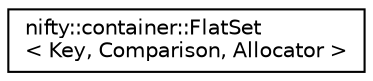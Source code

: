 digraph "Graphical Class Hierarchy"
{
  edge [fontname="Helvetica",fontsize="10",labelfontname="Helvetica",labelfontsize="10"];
  node [fontname="Helvetica",fontsize="10",shape=record];
  rankdir="LR";
  Node1 [label="nifty::container::FlatSet\l\< Key, Comparison, Allocator \>",height=0.2,width=0.4,color="black", fillcolor="white", style="filled",URL="$classnifty_1_1container_1_1FlatSet.html"];
}
